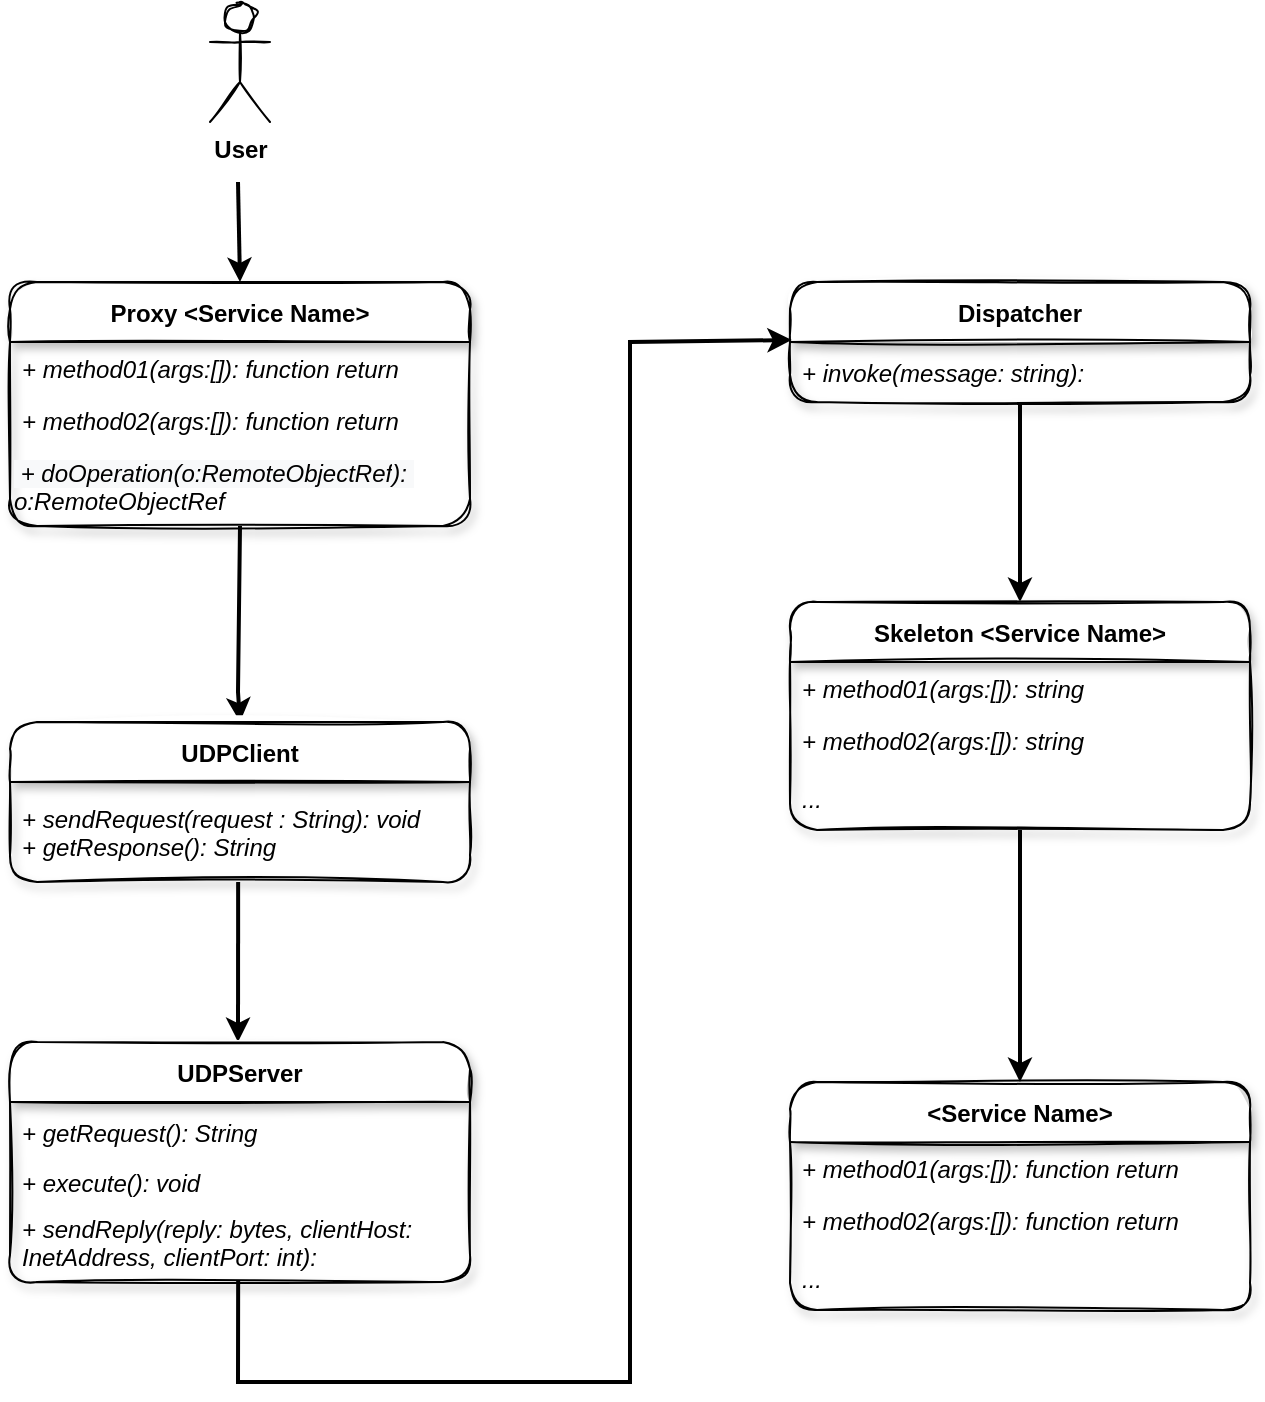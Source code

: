 <mxfile version="20.0.4" type="github">
  <diagram id="cXS6TfHHLSJ97E0O0Yey" name="Page-1">
    <mxGraphModel dx="1422" dy="800" grid="1" gridSize="10" guides="1" tooltips="1" connect="1" arrows="1" fold="1" page="1" pageScale="1" pageWidth="850" pageHeight="1100" math="0" shadow="0">
      <root>
        <mxCell id="0" />
        <mxCell id="1" parent="0" />
        <mxCell id="viwJMuK1cyRlpYUYC5Lx-1" value="&lt;b&gt;User&lt;/b&gt;" style="shape=umlActor;verticalLabelPosition=bottom;verticalAlign=top;html=1;outlineConnect=0;shadow=0;sketch=1;" vertex="1" parent="1">
          <mxGeometry x="200" y="70" width="30" height="60" as="geometry" />
        </mxCell>
        <mxCell id="viwJMuK1cyRlpYUYC5Lx-2" value="" style="endArrow=classic;html=1;rounded=0;entryX=0.5;entryY=0;entryDx=0;entryDy=0;strokeWidth=2;" edge="1" parent="1" target="viwJMuK1cyRlpYUYC5Lx-20">
          <mxGeometry width="50" height="50" relative="1" as="geometry">
            <mxPoint x="214" y="160" as="sourcePoint" />
            <mxPoint x="94" y="309.66" as="targetPoint" />
          </mxGeometry>
        </mxCell>
        <mxCell id="viwJMuK1cyRlpYUYC5Lx-3" value="" style="endArrow=classic;html=1;rounded=0;strokeWidth=2;exitX=0.5;exitY=1;exitDx=0;exitDy=0;entryX=0.5;entryY=0;entryDx=0;entryDy=0;" edge="1" parent="1" source="viwJMuK1cyRlpYUYC5Lx-24" target="viwJMuK1cyRlpYUYC5Lx-4">
          <mxGeometry width="50" height="50" relative="1" as="geometry">
            <mxPoint x="210" y="340" as="sourcePoint" />
            <mxPoint x="214" y="445" as="targetPoint" />
            <Array as="points">
              <mxPoint x="214" y="415" />
            </Array>
          </mxGeometry>
        </mxCell>
        <mxCell id="viwJMuK1cyRlpYUYC5Lx-4" value="UDPClient" style="swimlane;fontStyle=1;childLayout=stackLayout;horizontal=1;startSize=30;horizontalStack=0;resizeParent=1;resizeParentMax=0;resizeLast=0;collapsible=1;marginBottom=0;shadow=1;rounded=1;sketch=1;" vertex="1" parent="1">
          <mxGeometry x="100" y="430" width="230" height="80" as="geometry" />
        </mxCell>
        <mxCell id="viwJMuK1cyRlpYUYC5Lx-5" value="+ sendRequest(request : String): void&#xa;+ getResponse(): String" style="text;align=left;verticalAlign=middle;spacingLeft=4;spacingRight=4;overflow=hidden;points=[[0,0.5],[1,0.5]];portConstraint=eastwest;rotatable=0;fontStyle=2" vertex="1" parent="viwJMuK1cyRlpYUYC5Lx-4">
          <mxGeometry y="30" width="230" height="50" as="geometry" />
        </mxCell>
        <mxCell id="viwJMuK1cyRlpYUYC5Lx-6" value="" style="endArrow=classic;html=1;rounded=0;exitX=0.496;exitY=1;exitDx=0;exitDy=0;exitPerimeter=0;strokeWidth=2;" edge="1" parent="viwJMuK1cyRlpYUYC5Lx-4" source="viwJMuK1cyRlpYUYC5Lx-5">
          <mxGeometry width="50" height="50" relative="1" as="geometry">
            <mxPoint x="114" y="130" as="sourcePoint" />
            <mxPoint x="114" y="160" as="targetPoint" />
          </mxGeometry>
        </mxCell>
        <mxCell id="viwJMuK1cyRlpYUYC5Lx-7" value="UDPServer" style="swimlane;fontStyle=1;childLayout=stackLayout;horizontal=1;startSize=30;horizontalStack=0;resizeParent=1;resizeParentMax=0;resizeLast=0;collapsible=1;marginBottom=0;rounded=1;shadow=1;sketch=1;" vertex="1" parent="1">
          <mxGeometry x="100" y="590" width="230" height="120" as="geometry" />
        </mxCell>
        <mxCell id="viwJMuK1cyRlpYUYC5Lx-8" value="+ getRequest(): String" style="text;align=left;verticalAlign=middle;spacingLeft=4;spacingRight=4;overflow=hidden;points=[[0,0.5],[1,0.5]];portConstraint=eastwest;rotatable=0;fontStyle=2" vertex="1" parent="viwJMuK1cyRlpYUYC5Lx-7">
          <mxGeometry y="30" width="230" height="30" as="geometry" />
        </mxCell>
        <mxCell id="viwJMuK1cyRlpYUYC5Lx-9" value="+ execute(): void" style="text;align=left;verticalAlign=middle;spacingLeft=4;spacingRight=4;overflow=hidden;points=[[0,0.5],[1,0.5]];portConstraint=eastwest;rotatable=0;fontStyle=2" vertex="1" parent="viwJMuK1cyRlpYUYC5Lx-7">
          <mxGeometry y="60" width="230" height="20" as="geometry" />
        </mxCell>
        <mxCell id="viwJMuK1cyRlpYUYC5Lx-10" value="+ sendReply(reply: bytes, clientHost:&#xa;InetAddress, clientPort: int):" style="text;align=left;verticalAlign=middle;spacingLeft=4;spacingRight=4;overflow=hidden;points=[[0,0.5],[1,0.5]];portConstraint=eastwest;rotatable=0;fontStyle=2" vertex="1" parent="viwJMuK1cyRlpYUYC5Lx-7">
          <mxGeometry y="80" width="230" height="40" as="geometry" />
        </mxCell>
        <mxCell id="viwJMuK1cyRlpYUYC5Lx-11" style="edgeStyle=orthogonalEdgeStyle;rounded=0;orthogonalLoop=1;jettySize=auto;html=1;entryX=0.5;entryY=0;entryDx=0;entryDy=0;strokeWidth=2;" edge="1" parent="1" source="viwJMuK1cyRlpYUYC5Lx-12" target="viwJMuK1cyRlpYUYC5Lx-16">
          <mxGeometry relative="1" as="geometry" />
        </mxCell>
        <mxCell id="viwJMuK1cyRlpYUYC5Lx-12" value="Dispatcher" style="swimlane;fontStyle=1;childLayout=stackLayout;horizontal=1;startSize=30;horizontalStack=0;resizeParent=1;resizeParentMax=0;resizeLast=0;collapsible=1;marginBottom=0;rounded=1;shadow=1;sketch=1;" vertex="1" parent="1">
          <mxGeometry x="490" y="210" width="230" height="60" as="geometry" />
        </mxCell>
        <mxCell id="viwJMuK1cyRlpYUYC5Lx-13" value="+ invoke(message: string):" style="text;align=left;verticalAlign=middle;spacingLeft=4;spacingRight=4;overflow=hidden;points=[[0,0.5],[1,0.5]];portConstraint=eastwest;rotatable=0;fontStyle=2" vertex="1" parent="viwJMuK1cyRlpYUYC5Lx-12">
          <mxGeometry y="30" width="230" height="30" as="geometry" />
        </mxCell>
        <mxCell id="viwJMuK1cyRlpYUYC5Lx-14" value="" style="endArrow=classic;html=1;rounded=0;entryX=0.004;entryY=-0.033;entryDx=0;entryDy=0;entryPerimeter=0;strokeWidth=2;exitX=0.496;exitY=0.975;exitDx=0;exitDy=0;exitPerimeter=0;" edge="1" parent="1" target="viwJMuK1cyRlpYUYC5Lx-13" source="viwJMuK1cyRlpYUYC5Lx-10">
          <mxGeometry width="50" height="50" relative="1" as="geometry">
            <mxPoint x="214" y="720" as="sourcePoint" />
            <mxPoint x="394" y="240" as="targetPoint" />
            <Array as="points">
              <mxPoint x="214" y="760" />
              <mxPoint x="410" y="760" />
              <mxPoint x="410" y="500" />
              <mxPoint x="410" y="240" />
            </Array>
          </mxGeometry>
        </mxCell>
        <mxCell id="viwJMuK1cyRlpYUYC5Lx-15" style="edgeStyle=orthogonalEdgeStyle;rounded=0;orthogonalLoop=1;jettySize=auto;html=1;entryX=0.5;entryY=0;entryDx=0;entryDy=0;strokeWidth=2;" edge="1" parent="1" source="viwJMuK1cyRlpYUYC5Lx-16" target="viwJMuK1cyRlpYUYC5Lx-25">
          <mxGeometry relative="1" as="geometry" />
        </mxCell>
        <mxCell id="viwJMuK1cyRlpYUYC5Lx-16" value="Skeleton &lt;Service Name&gt;" style="swimlane;fontStyle=1;childLayout=stackLayout;horizontal=1;startSize=30;horizontalStack=0;resizeParent=1;resizeParentMax=0;resizeLast=0;collapsible=1;marginBottom=0;rounded=1;shadow=1;sketch=1;" vertex="1" parent="1">
          <mxGeometry x="490" y="370" width="230" height="114" as="geometry" />
        </mxCell>
        <mxCell id="viwJMuK1cyRlpYUYC5Lx-17" value="+ method01(args:[]): string&#xa;&#xa;+ get_weather_temperature(): string&#xa;" style="text;align=left;verticalAlign=top;spacingLeft=4;spacingRight=4;overflow=hidden;rotatable=0;points=[[0,0.5],[1,0.5]];portConstraint=eastwest;fontStyle=2" vertex="1" parent="viwJMuK1cyRlpYUYC5Lx-16">
          <mxGeometry y="30" width="230" height="26" as="geometry" />
        </mxCell>
        <mxCell id="viwJMuK1cyRlpYUYC5Lx-18" value="+ method02(args:[]): string" style="text;align=left;verticalAlign=top;spacingLeft=4;spacingRight=4;overflow=hidden;rotatable=0;points=[[0,0.5],[1,0.5]];portConstraint=eastwest;fontStyle=2" vertex="1" parent="viwJMuK1cyRlpYUYC5Lx-16">
          <mxGeometry y="56" width="230" height="26" as="geometry" />
        </mxCell>
        <mxCell id="viwJMuK1cyRlpYUYC5Lx-19" value="..." style="text;align=left;verticalAlign=middle;spacingLeft=4;spacingRight=4;overflow=hidden;points=[[0,0.5],[1,0.5]];portConstraint=eastwest;rotatable=0;fontStyle=2;shadow=0;labelBorderColor=none;labelBackgroundColor=none;" vertex="1" parent="viwJMuK1cyRlpYUYC5Lx-16">
          <mxGeometry y="82" width="230" height="32" as="geometry" />
        </mxCell>
        <mxCell id="viwJMuK1cyRlpYUYC5Lx-20" value="Proxy &lt;Service Name&gt;" style="swimlane;fontStyle=1;childLayout=stackLayout;horizontal=1;startSize=30;horizontalStack=0;resizeParent=1;resizeParentMax=0;resizeLast=0;collapsible=1;marginBottom=0;shadow=1;rounded=1;sketch=1;" vertex="1" parent="1">
          <mxGeometry x="100" y="210" width="230" height="122" as="geometry">
            <mxRectangle x="256" y="120" width="140" height="30" as="alternateBounds" />
          </mxGeometry>
        </mxCell>
        <mxCell id="viwJMuK1cyRlpYUYC5Lx-36" value="+ method01(args:[]): function return" style="text;align=left;verticalAlign=top;spacingLeft=4;spacingRight=4;overflow=hidden;rotatable=0;points=[[0,0.5],[1,0.5]];portConstraint=eastwest;fontStyle=2" vertex="1" parent="viwJMuK1cyRlpYUYC5Lx-20">
          <mxGeometry y="30" width="230" height="26" as="geometry" />
        </mxCell>
        <mxCell id="viwJMuK1cyRlpYUYC5Lx-35" value="+ method02(args:[]): function return&#xa;...&#xa;&#xa;&#xa;+ get_weather_temperature(): function return&#xa;" style="text;align=left;verticalAlign=top;spacingLeft=4;spacingRight=4;overflow=hidden;rotatable=0;points=[[0,0.5],[1,0.5]];portConstraint=eastwest;fontStyle=2" vertex="1" parent="viwJMuK1cyRlpYUYC5Lx-20">
          <mxGeometry y="56" width="230" height="26" as="geometry" />
        </mxCell>
        <mxCell id="viwJMuK1cyRlpYUYC5Lx-24" value="&lt;i&gt;&lt;span style=&quot;color: rgb(0, 0, 0); font-family: Helvetica; font-size: 12px; font-variant-ligatures: normal; font-variant-caps: normal; font-weight: 400; letter-spacing: normal; orphans: 2; text-align: left; text-indent: 0px; text-transform: none; widows: 2; word-spacing: 0px; -webkit-text-stroke-width: 0px; background-color: rgb(248, 249, 250); text-decoration-thickness: initial; text-decoration-style: initial; text-decoration-color: initial; float: none; display: inline !important;&quot;&gt;&amp;nbsp;+ doOperation(o:RemoteObjectRef&lt;/span&gt;&lt;span style=&quot;color: rgb(0, 0, 0); font-family: Helvetica; font-size: 12px; font-variant-ligatures: normal; font-variant-caps: normal; font-weight: 400; letter-spacing: normal; orphans: 2; text-align: left; text-indent: 0px; text-transform: none; widows: 2; word-spacing: 0px; -webkit-text-stroke-width: 0px; background-color: rgb(248, 249, 250); text-decoration-thickness: initial; text-decoration-style: initial; text-decoration-color: initial; float: none; display: inline !important;&quot;&gt;):&amp;nbsp;&lt;br&gt;&lt;/span&gt;&lt;/i&gt;&lt;i&gt;o:RemoteObjectRef&lt;/i&gt;" style="text;whiteSpace=wrap;html=1;" vertex="1" parent="viwJMuK1cyRlpYUYC5Lx-20">
          <mxGeometry y="82" width="230" height="40" as="geometry" />
        </mxCell>
        <mxCell id="viwJMuK1cyRlpYUYC5Lx-25" value="&lt;Service Name&gt;" style="swimlane;fontStyle=1;childLayout=stackLayout;horizontal=1;startSize=30;horizontalStack=0;resizeParent=1;resizeParentMax=0;resizeLast=0;collapsible=1;marginBottom=0;rounded=1;shadow=1;sketch=1;" vertex="1" parent="1">
          <mxGeometry x="490" y="610" width="230" height="114" as="geometry" />
        </mxCell>
        <mxCell id="viwJMuK1cyRlpYUYC5Lx-32" value="+ method01(args:[]): function return&#xa;&#xa;+ get_weather_temperature(): function return&#xa;" style="text;align=left;verticalAlign=top;spacingLeft=4;spacingRight=4;overflow=hidden;rotatable=0;points=[[0,0.5],[1,0.5]];portConstraint=eastwest;fontStyle=2" vertex="1" parent="viwJMuK1cyRlpYUYC5Lx-25">
          <mxGeometry y="30" width="230" height="26" as="geometry" />
        </mxCell>
        <mxCell id="viwJMuK1cyRlpYUYC5Lx-33" value="+ method02(args:[]): function return" style="text;align=left;verticalAlign=top;spacingLeft=4;spacingRight=4;overflow=hidden;rotatable=0;points=[[0,0.5],[1,0.5]];portConstraint=eastwest;fontStyle=2" vertex="1" parent="viwJMuK1cyRlpYUYC5Lx-25">
          <mxGeometry y="56" width="230" height="26" as="geometry" />
        </mxCell>
        <mxCell id="viwJMuK1cyRlpYUYC5Lx-34" value="..." style="text;align=left;verticalAlign=middle;spacingLeft=4;spacingRight=4;overflow=hidden;points=[[0,0.5],[1,0.5]];portConstraint=eastwest;rotatable=0;fontStyle=2;shadow=0;labelBorderColor=none;labelBackgroundColor=none;" vertex="1" parent="viwJMuK1cyRlpYUYC5Lx-25">
          <mxGeometry y="82" width="230" height="32" as="geometry" />
        </mxCell>
      </root>
    </mxGraphModel>
  </diagram>
</mxfile>
